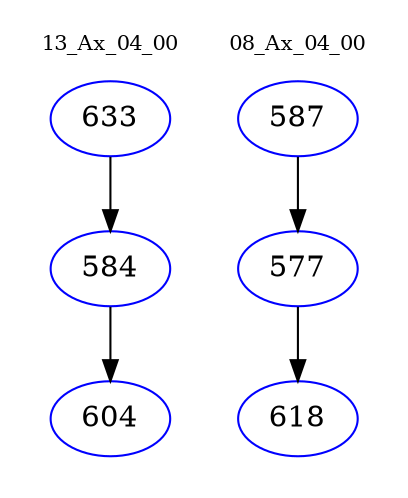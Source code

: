 digraph{
subgraph cluster_0 {
color = white
label = "13_Ax_04_00";
fontsize=10;
T0_633 [label="633", color="blue"]
T0_633 -> T0_584 [color="black"]
T0_584 [label="584", color="blue"]
T0_584 -> T0_604 [color="black"]
T0_604 [label="604", color="blue"]
}
subgraph cluster_1 {
color = white
label = "08_Ax_04_00";
fontsize=10;
T1_587 [label="587", color="blue"]
T1_587 -> T1_577 [color="black"]
T1_577 [label="577", color="blue"]
T1_577 -> T1_618 [color="black"]
T1_618 [label="618", color="blue"]
}
}
